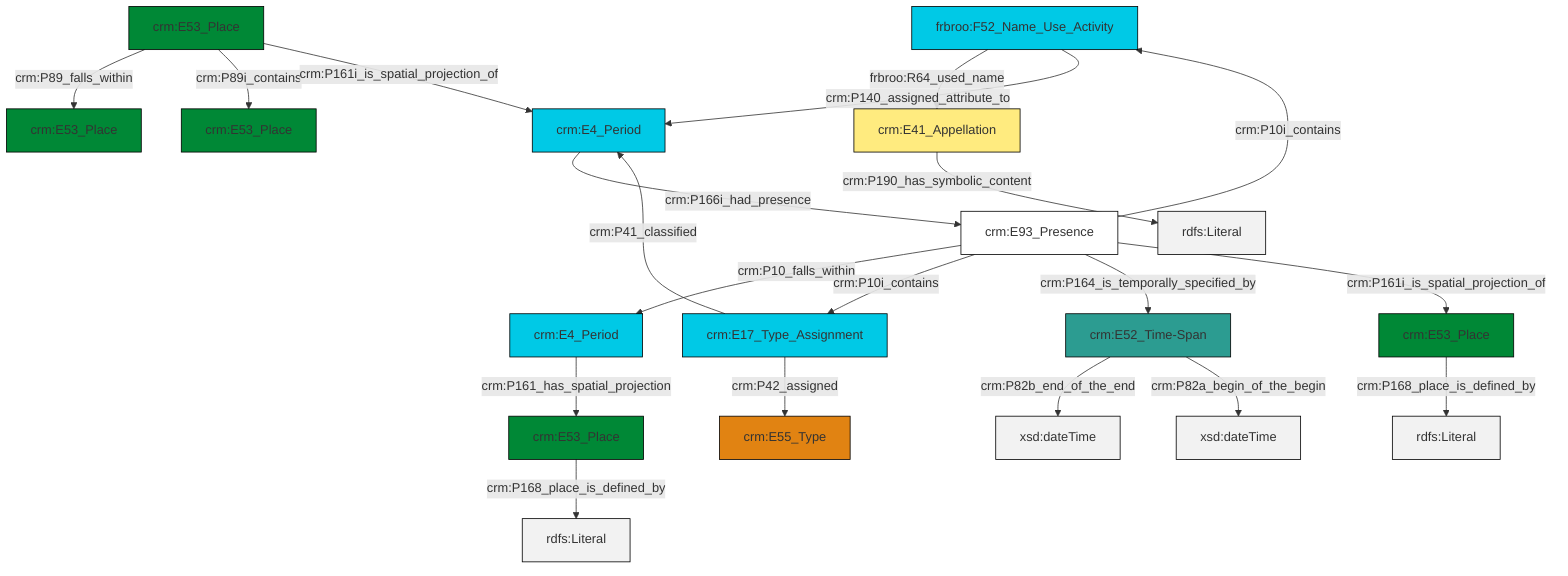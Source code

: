 graph TD
classDef Literal fill:#f2f2f2,stroke:#000000;
classDef CRM_Entity fill:#FFFFFF,stroke:#000000;
classDef Temporal_Entity fill:#00C9E6, stroke:#000000;
classDef Type fill:#E18312, stroke:#000000;
classDef Time-Span fill:#2C9C91, stroke:#000000;
classDef Appellation fill:#FFEB7F, stroke:#000000;
classDef Place fill:#008836, stroke:#000000;
classDef Persistent_Item fill:#B266B2, stroke:#000000;
classDef Conceptual_Object fill:#FFD700, stroke:#000000;
classDef Physical_Thing fill:#D2B48C, stroke:#000000;
classDef Actor fill:#f58aad, stroke:#000000;
classDef PC_Classes fill:#4ce600, stroke:#000000;
classDef Multi fill:#cccccc,stroke:#000000;

0["crm:E52_Time-Span"]:::Time-Span -->|crm:P82b_end_of_the_end| 1[xsd:dateTime]:::Literal
4["crm:E53_Place"]:::Place -->|crm:P168_place_is_defined_by| 5[rdfs:Literal]:::Literal
8["crm:E93_Presence"]:::CRM_Entity -->|crm:P10_falls_within| 12["crm:E4_Period"]:::Temporal_Entity
8["crm:E93_Presence"]:::CRM_Entity -->|crm:P10i_contains| 13["crm:E17_Type_Assignment"]:::Temporal_Entity
10["crm:E4_Period"]:::Temporal_Entity -->|crm:P166i_had_presence| 8["crm:E93_Presence"]:::CRM_Entity
6["crm:E53_Place"]:::Place -->|crm:P168_place_is_defined_by| 21[rdfs:Literal]:::Literal
2["frbroo:F52_Name_Use_Activity"]:::Temporal_Entity -->|frbroo:R64_used_name| 16["crm:E41_Appellation"]:::Appellation
23["crm:E53_Place"]:::Place -->|crm:P89_falls_within| 19["crm:E53_Place"]:::Place
13["crm:E17_Type_Assignment"]:::Temporal_Entity -->|crm:P41_classified| 10["crm:E4_Period"]:::Temporal_Entity
13["crm:E17_Type_Assignment"]:::Temporal_Entity -->|crm:P42_assigned| 24["crm:E55_Type"]:::Type
8["crm:E93_Presence"]:::CRM_Entity -->|crm:P164_is_temporally_specified_by| 0["crm:E52_Time-Span"]:::Time-Span
16["crm:E41_Appellation"]:::Appellation -->|crm:P190_has_symbolic_content| 25[rdfs:Literal]:::Literal
23["crm:E53_Place"]:::Place -->|crm:P89i_contains| 14["crm:E53_Place"]:::Place
0["crm:E52_Time-Span"]:::Time-Span -->|crm:P82a_begin_of_the_begin| 29[xsd:dateTime]:::Literal
23["crm:E53_Place"]:::Place -->|crm:P161i_is_spatial_projection_of| 10["crm:E4_Period"]:::Temporal_Entity
8["crm:E93_Presence"]:::CRM_Entity -->|crm:P161i_is_spatial_projection_of| 6["crm:E53_Place"]:::Place
2["frbroo:F52_Name_Use_Activity"]:::Temporal_Entity -->|crm:P140_assigned_attribute_to| 10["crm:E4_Period"]:::Temporal_Entity
12["crm:E4_Period"]:::Temporal_Entity -->|crm:P161_has_spatial_projection| 4["crm:E53_Place"]:::Place
8["crm:E93_Presence"]:::CRM_Entity -->|crm:P10i_contains| 2["frbroo:F52_Name_Use_Activity"]:::Temporal_Entity